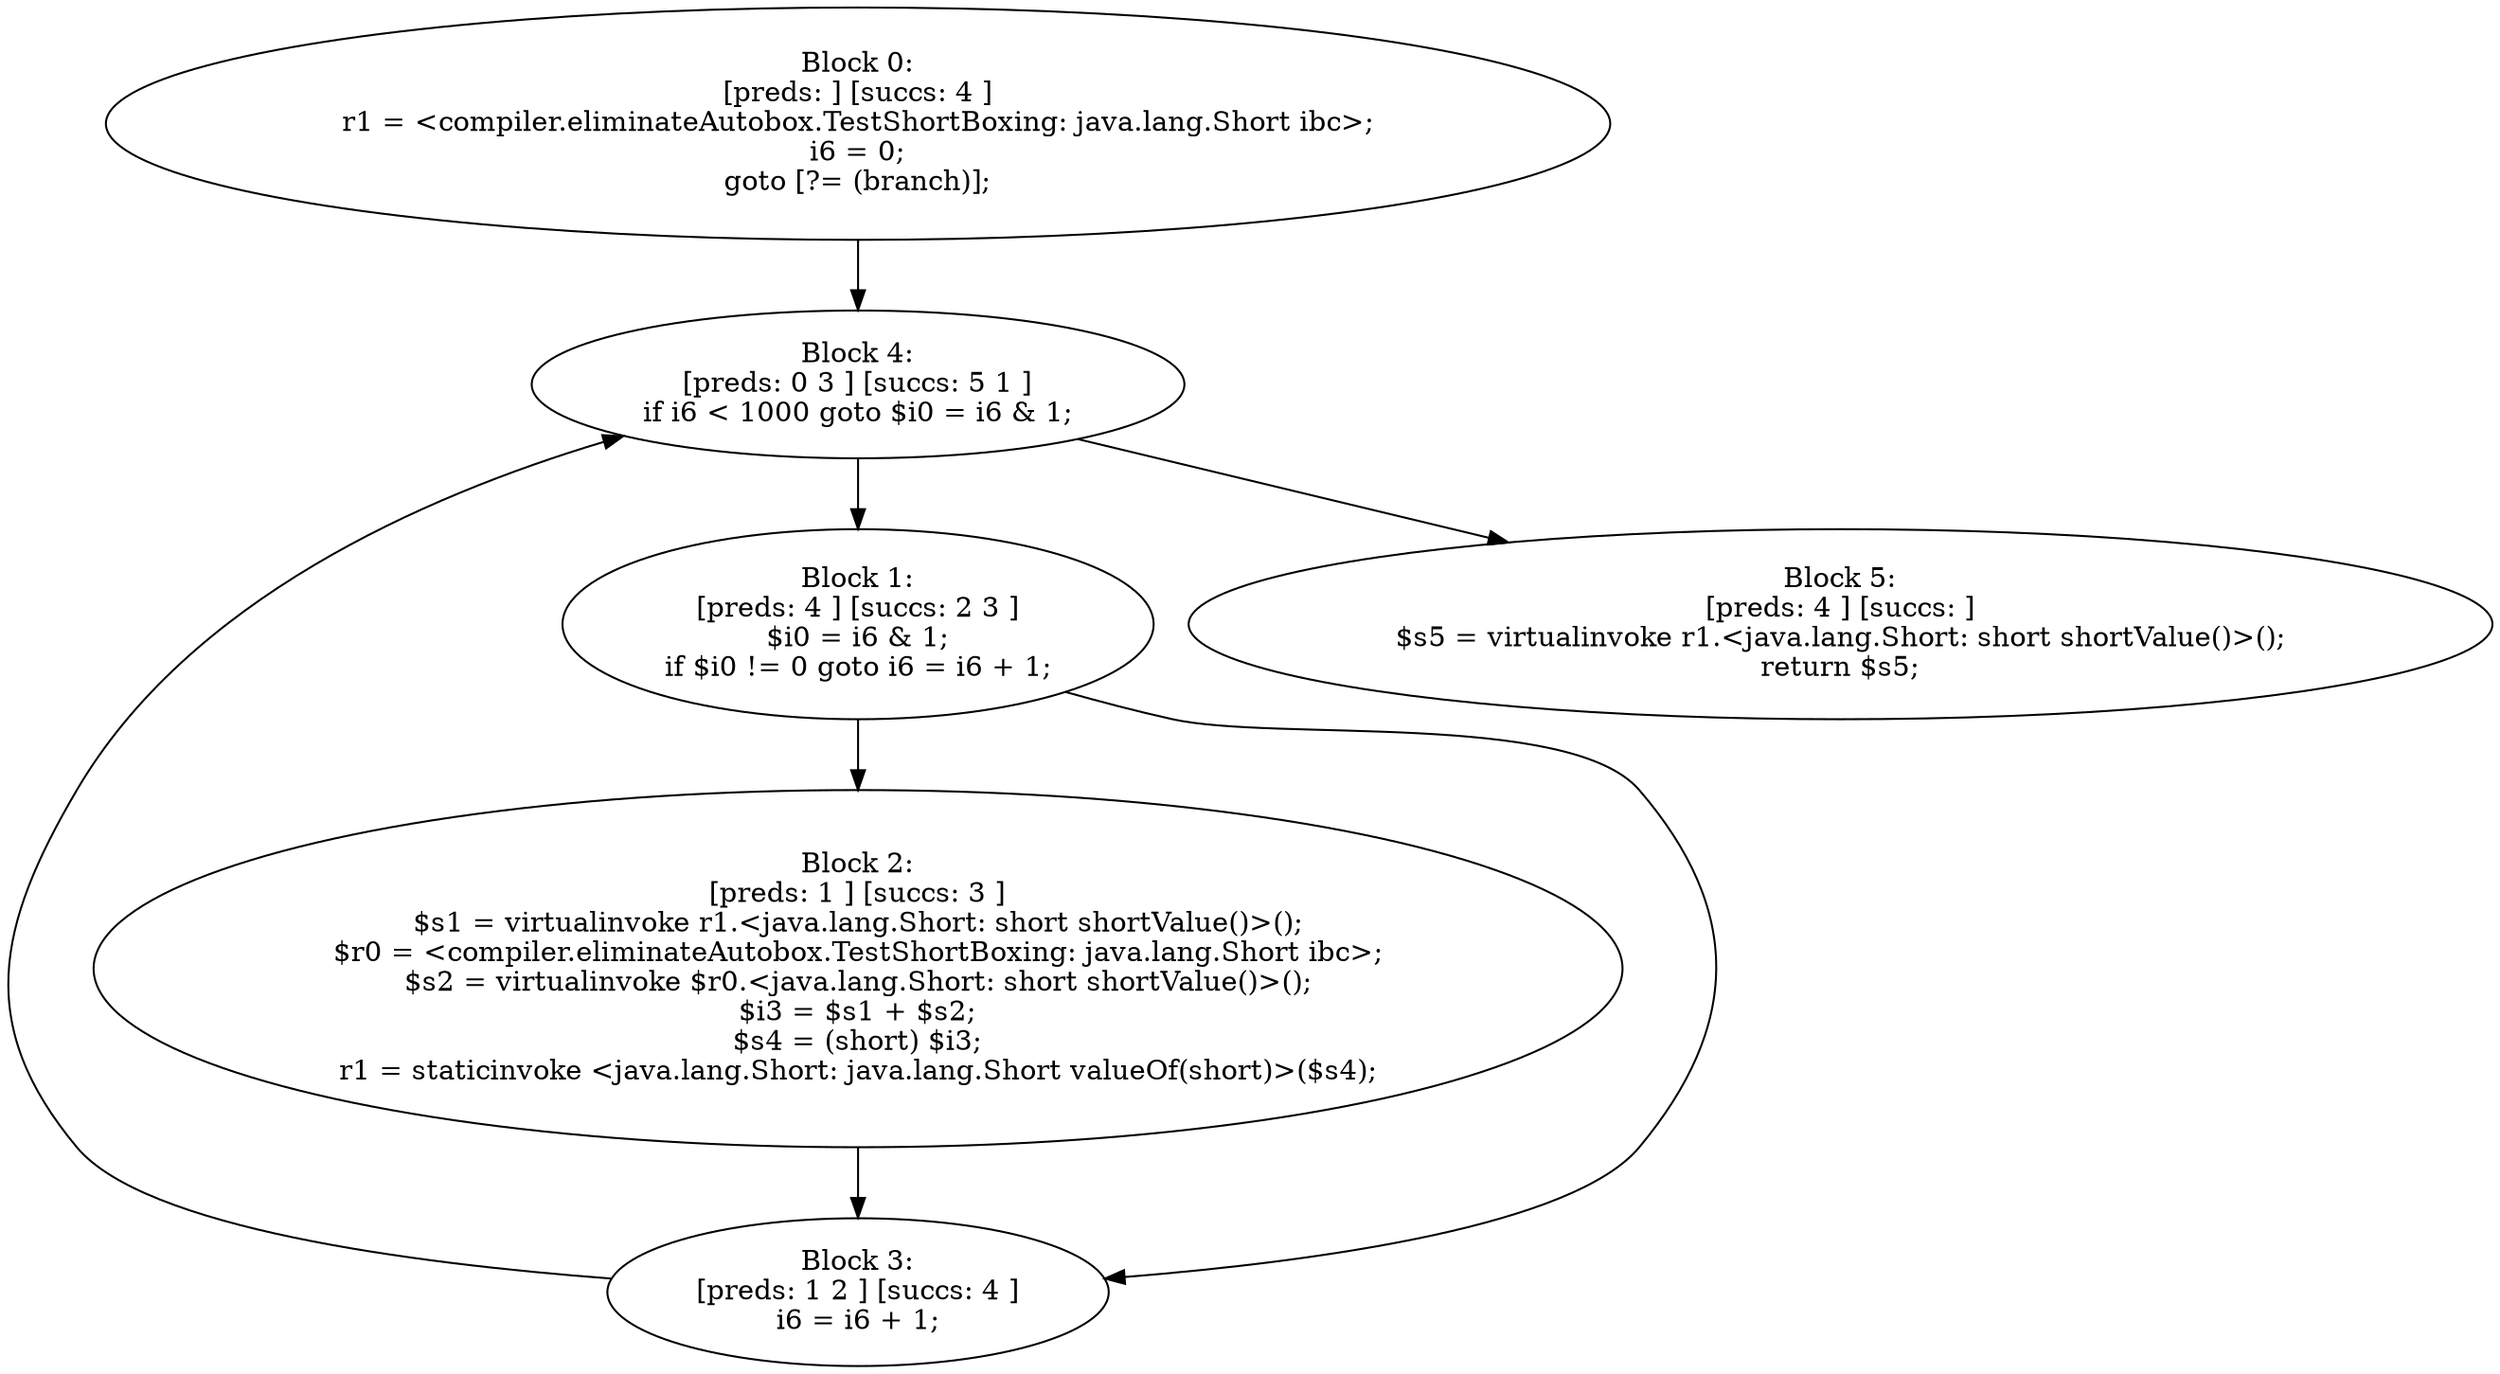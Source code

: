 digraph "unitGraph" {
    "Block 0:
[preds: ] [succs: 4 ]
r1 = <compiler.eliminateAutobox.TestShortBoxing: java.lang.Short ibc>;
i6 = 0;
goto [?= (branch)];
"
    "Block 1:
[preds: 4 ] [succs: 2 3 ]
$i0 = i6 & 1;
if $i0 != 0 goto i6 = i6 + 1;
"
    "Block 2:
[preds: 1 ] [succs: 3 ]
$s1 = virtualinvoke r1.<java.lang.Short: short shortValue()>();
$r0 = <compiler.eliminateAutobox.TestShortBoxing: java.lang.Short ibc>;
$s2 = virtualinvoke $r0.<java.lang.Short: short shortValue()>();
$i3 = $s1 + $s2;
$s4 = (short) $i3;
r1 = staticinvoke <java.lang.Short: java.lang.Short valueOf(short)>($s4);
"
    "Block 3:
[preds: 1 2 ] [succs: 4 ]
i6 = i6 + 1;
"
    "Block 4:
[preds: 0 3 ] [succs: 5 1 ]
if i6 < 1000 goto $i0 = i6 & 1;
"
    "Block 5:
[preds: 4 ] [succs: ]
$s5 = virtualinvoke r1.<java.lang.Short: short shortValue()>();
return $s5;
"
    "Block 0:
[preds: ] [succs: 4 ]
r1 = <compiler.eliminateAutobox.TestShortBoxing: java.lang.Short ibc>;
i6 = 0;
goto [?= (branch)];
"->"Block 4:
[preds: 0 3 ] [succs: 5 1 ]
if i6 < 1000 goto $i0 = i6 & 1;
";
    "Block 1:
[preds: 4 ] [succs: 2 3 ]
$i0 = i6 & 1;
if $i0 != 0 goto i6 = i6 + 1;
"->"Block 2:
[preds: 1 ] [succs: 3 ]
$s1 = virtualinvoke r1.<java.lang.Short: short shortValue()>();
$r0 = <compiler.eliminateAutobox.TestShortBoxing: java.lang.Short ibc>;
$s2 = virtualinvoke $r0.<java.lang.Short: short shortValue()>();
$i3 = $s1 + $s2;
$s4 = (short) $i3;
r1 = staticinvoke <java.lang.Short: java.lang.Short valueOf(short)>($s4);
";
    "Block 1:
[preds: 4 ] [succs: 2 3 ]
$i0 = i6 & 1;
if $i0 != 0 goto i6 = i6 + 1;
"->"Block 3:
[preds: 1 2 ] [succs: 4 ]
i6 = i6 + 1;
";
    "Block 2:
[preds: 1 ] [succs: 3 ]
$s1 = virtualinvoke r1.<java.lang.Short: short shortValue()>();
$r0 = <compiler.eliminateAutobox.TestShortBoxing: java.lang.Short ibc>;
$s2 = virtualinvoke $r0.<java.lang.Short: short shortValue()>();
$i3 = $s1 + $s2;
$s4 = (short) $i3;
r1 = staticinvoke <java.lang.Short: java.lang.Short valueOf(short)>($s4);
"->"Block 3:
[preds: 1 2 ] [succs: 4 ]
i6 = i6 + 1;
";
    "Block 3:
[preds: 1 2 ] [succs: 4 ]
i6 = i6 + 1;
"->"Block 4:
[preds: 0 3 ] [succs: 5 1 ]
if i6 < 1000 goto $i0 = i6 & 1;
";
    "Block 4:
[preds: 0 3 ] [succs: 5 1 ]
if i6 < 1000 goto $i0 = i6 & 1;
"->"Block 5:
[preds: 4 ] [succs: ]
$s5 = virtualinvoke r1.<java.lang.Short: short shortValue()>();
return $s5;
";
    "Block 4:
[preds: 0 3 ] [succs: 5 1 ]
if i6 < 1000 goto $i0 = i6 & 1;
"->"Block 1:
[preds: 4 ] [succs: 2 3 ]
$i0 = i6 & 1;
if $i0 != 0 goto i6 = i6 + 1;
";
}
